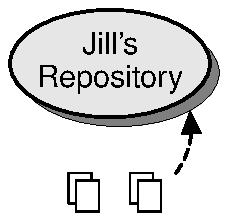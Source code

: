 .ft H
.ps 11
.vs 12
.PS
define two {
	w = .15
	h = .2
	box thick .5 wid w ht h 
	box fill 0 thick .5 wid w ht h with .c at last box.c + .05,-.05
}
define files {
	[
	[two]
	[two] with .w at last [].e + .2,0
	]
}
	scale = 1.3
	drop = .06
	f = .5
	w = 1.3
	h = .7
W: [
	D: ellipse thick 0 fill f wid w ht h
	A: ellipse thick 1 wid w ht h fill .1 "Jill's" "Repository" \
	    with .n at last ellipse.n + (-drop, drop)
]
arrowwid = .13
arrowht = .15
linethick = 1
[files] with .n at W.s - 0,.3
arc dashed -> rad .5 from last [].ne + .1,0 to W.D.se
.PE
.ps \n[PS]
.vs \n[VS]
.ft
